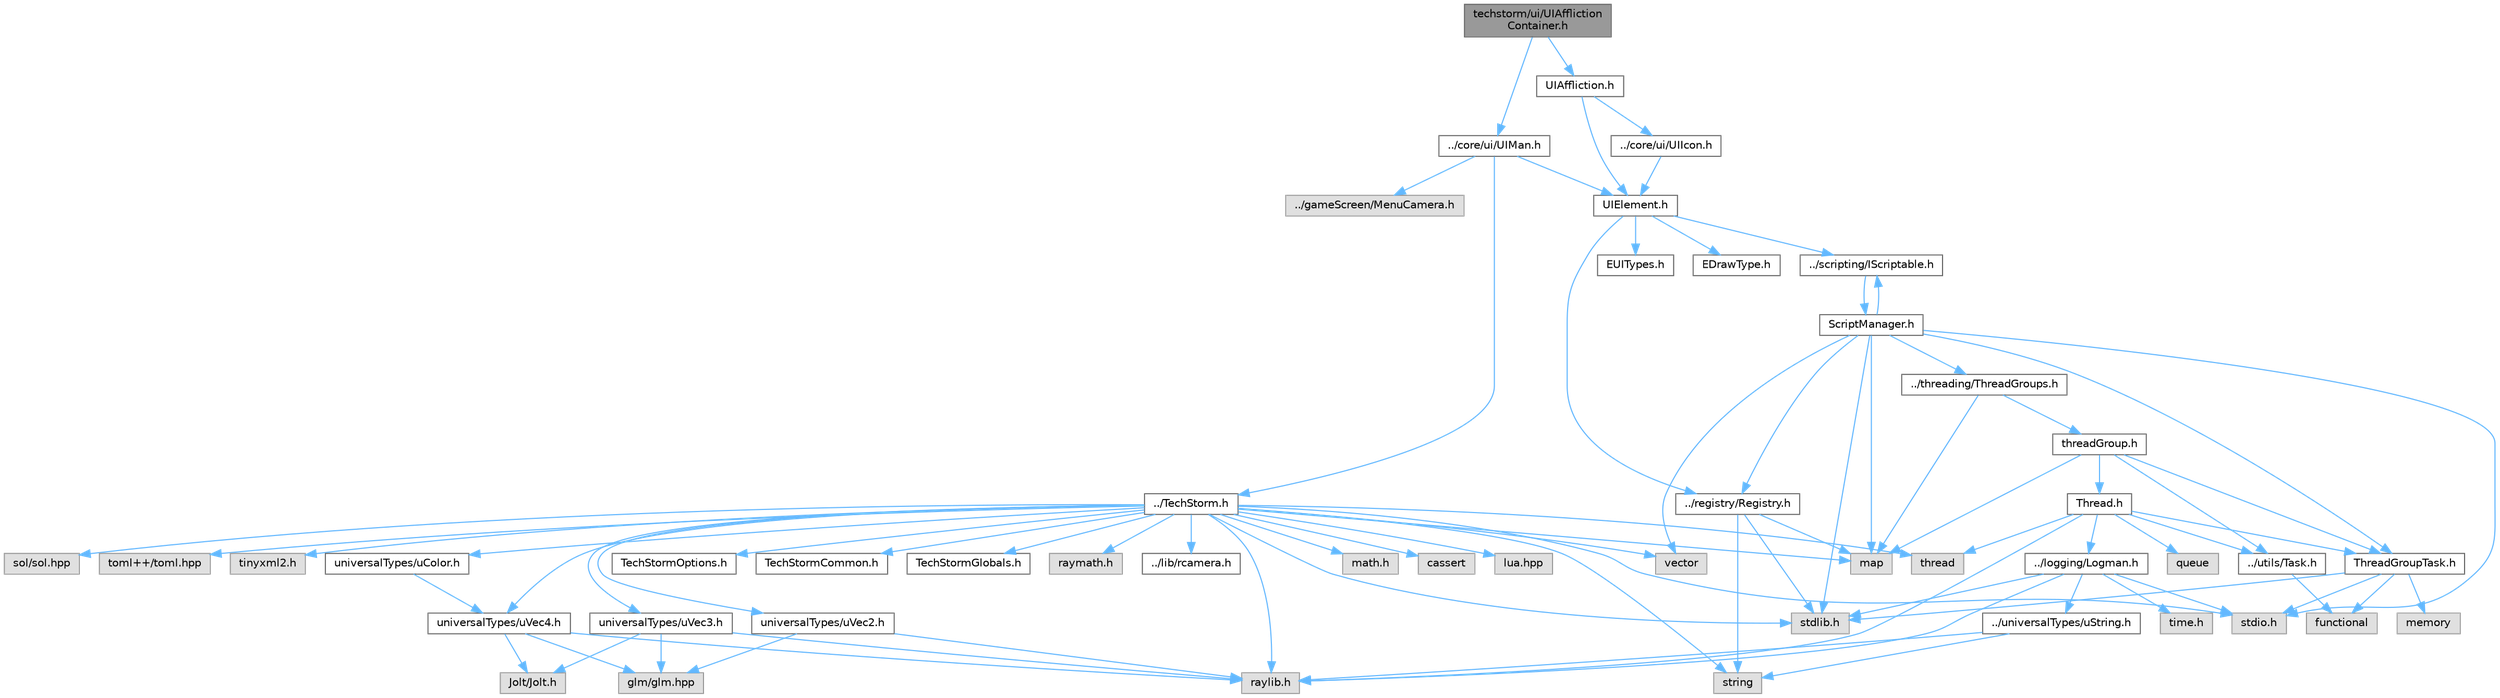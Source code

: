 digraph "techstorm/ui/UIAfflictionContainer.h"
{
 // LATEX_PDF_SIZE
  bgcolor="transparent";
  edge [fontname=Helvetica,fontsize=10,labelfontname=Helvetica,labelfontsize=10];
  node [fontname=Helvetica,fontsize=10,shape=box,height=0.2,width=0.4];
  Node1 [id="Node000001",label="techstorm/ui/UIAffliction\lContainer.h",height=0.2,width=0.4,color="gray40", fillcolor="grey60", style="filled", fontcolor="black",tooltip=" "];
  Node1 -> Node2 [id="edge1_Node000001_Node000002",color="steelblue1",style="solid",tooltip=" "];
  Node2 [id="Node000002",label="../core/ui/UIMan.h",height=0.2,width=0.4,color="grey40", fillcolor="white", style="filled",URL="$core_2ui_2_u_i_man_8h.html",tooltip=" "];
  Node2 -> Node3 [id="edge2_Node000002_Node000003",color="steelblue1",style="solid",tooltip=" "];
  Node3 [id="Node000003",label="../TechStorm.h",height=0.2,width=0.4,color="grey40", fillcolor="white", style="filled",URL="$_tech_storm_8h.html",tooltip=" "];
  Node3 -> Node4 [id="edge3_Node000003_Node000004",color="steelblue1",style="solid",tooltip=" "];
  Node4 [id="Node000004",label="TechStormOptions.h",height=0.2,width=0.4,color="grey40", fillcolor="white", style="filled",URL="$_tech_storm_options_8h.html",tooltip=" "];
  Node3 -> Node5 [id="edge4_Node000003_Node000005",color="steelblue1",style="solid",tooltip=" "];
  Node5 [id="Node000005",label="TechStormCommon.h",height=0.2,width=0.4,color="grey40", fillcolor="white", style="filled",URL="$_tech_storm_common_8h.html",tooltip=" "];
  Node3 -> Node6 [id="edge5_Node000003_Node000006",color="steelblue1",style="solid",tooltip=" "];
  Node6 [id="Node000006",label="TechStormGlobals.h",height=0.2,width=0.4,color="grey40", fillcolor="white", style="filled",URL="$_tech_storm_globals_8h.html",tooltip=" "];
  Node3 -> Node7 [id="edge6_Node000003_Node000007",color="steelblue1",style="solid",tooltip=" "];
  Node7 [id="Node000007",label="raylib.h",height=0.2,width=0.4,color="grey60", fillcolor="#E0E0E0", style="filled",tooltip=" "];
  Node3 -> Node8 [id="edge7_Node000003_Node000008",color="steelblue1",style="solid",tooltip=" "];
  Node8 [id="Node000008",label="raymath.h",height=0.2,width=0.4,color="grey60", fillcolor="#E0E0E0", style="filled",tooltip=" "];
  Node3 -> Node9 [id="edge8_Node000003_Node000009",color="steelblue1",style="solid",tooltip=" "];
  Node9 [id="Node000009",label="../lib/rcamera.h",height=0.2,width=0.4,color="grey40", fillcolor="white", style="filled",URL="$rcamera_8h.html",tooltip=" "];
  Node3 -> Node10 [id="edge9_Node000003_Node000010",color="steelblue1",style="solid",tooltip=" "];
  Node10 [id="Node000010",label="stdio.h",height=0.2,width=0.4,color="grey60", fillcolor="#E0E0E0", style="filled",tooltip=" "];
  Node3 -> Node11 [id="edge10_Node000003_Node000011",color="steelblue1",style="solid",tooltip=" "];
  Node11 [id="Node000011",label="stdlib.h",height=0.2,width=0.4,color="grey60", fillcolor="#E0E0E0", style="filled",tooltip=" "];
  Node3 -> Node12 [id="edge11_Node000003_Node000012",color="steelblue1",style="solid",tooltip=" "];
  Node12 [id="Node000012",label="vector",height=0.2,width=0.4,color="grey60", fillcolor="#E0E0E0", style="filled",tooltip=" "];
  Node3 -> Node13 [id="edge12_Node000003_Node000013",color="steelblue1",style="solid",tooltip=" "];
  Node13 [id="Node000013",label="string",height=0.2,width=0.4,color="grey60", fillcolor="#E0E0E0", style="filled",tooltip=" "];
  Node3 -> Node14 [id="edge13_Node000003_Node000014",color="steelblue1",style="solid",tooltip=" "];
  Node14 [id="Node000014",label="map",height=0.2,width=0.4,color="grey60", fillcolor="#E0E0E0", style="filled",tooltip=" "];
  Node3 -> Node15 [id="edge14_Node000003_Node000015",color="steelblue1",style="solid",tooltip=" "];
  Node15 [id="Node000015",label="thread",height=0.2,width=0.4,color="grey60", fillcolor="#E0E0E0", style="filled",tooltip=" "];
  Node3 -> Node16 [id="edge15_Node000003_Node000016",color="steelblue1",style="solid",tooltip=" "];
  Node16 [id="Node000016",label="math.h",height=0.2,width=0.4,color="grey60", fillcolor="#E0E0E0", style="filled",tooltip=" "];
  Node3 -> Node17 [id="edge16_Node000003_Node000017",color="steelblue1",style="solid",tooltip=" "];
  Node17 [id="Node000017",label="cassert",height=0.2,width=0.4,color="grey60", fillcolor="#E0E0E0", style="filled",tooltip=" "];
  Node3 -> Node18 [id="edge17_Node000003_Node000018",color="steelblue1",style="solid",tooltip=" "];
  Node18 [id="Node000018",label="lua.hpp",height=0.2,width=0.4,color="grey60", fillcolor="#E0E0E0", style="filled",tooltip=" "];
  Node3 -> Node19 [id="edge18_Node000003_Node000019",color="steelblue1",style="solid",tooltip=" "];
  Node19 [id="Node000019",label="sol/sol.hpp",height=0.2,width=0.4,color="grey60", fillcolor="#E0E0E0", style="filled",tooltip=" "];
  Node3 -> Node20 [id="edge19_Node000003_Node000020",color="steelblue1",style="solid",tooltip=" "];
  Node20 [id="Node000020",label="toml++/toml.hpp",height=0.2,width=0.4,color="grey60", fillcolor="#E0E0E0", style="filled",tooltip=" "];
  Node3 -> Node21 [id="edge20_Node000003_Node000021",color="steelblue1",style="solid",tooltip=" "];
  Node21 [id="Node000021",label="tinyxml2.h",height=0.2,width=0.4,color="grey60", fillcolor="#E0E0E0", style="filled",tooltip=" "];
  Node3 -> Node22 [id="edge21_Node000003_Node000022",color="steelblue1",style="solid",tooltip=" "];
  Node22 [id="Node000022",label="universalTypes/uVec2.h",height=0.2,width=0.4,color="grey40", fillcolor="white", style="filled",URL="$u_vec2_8h.html",tooltip=" "];
  Node22 -> Node7 [id="edge22_Node000022_Node000007",color="steelblue1",style="solid",tooltip=" "];
  Node22 -> Node23 [id="edge23_Node000022_Node000023",color="steelblue1",style="solid",tooltip=" "];
  Node23 [id="Node000023",label="glm/glm.hpp",height=0.2,width=0.4,color="grey60", fillcolor="#E0E0E0", style="filled",tooltip=" "];
  Node3 -> Node24 [id="edge24_Node000003_Node000024",color="steelblue1",style="solid",tooltip=" "];
  Node24 [id="Node000024",label="universalTypes/uVec3.h",height=0.2,width=0.4,color="grey40", fillcolor="white", style="filled",URL="$u_vec3_8h.html",tooltip=" "];
  Node24 -> Node7 [id="edge25_Node000024_Node000007",color="steelblue1",style="solid",tooltip=" "];
  Node24 -> Node25 [id="edge26_Node000024_Node000025",color="steelblue1",style="solid",tooltip=" "];
  Node25 [id="Node000025",label="Jolt/Jolt.h",height=0.2,width=0.4,color="grey60", fillcolor="#E0E0E0", style="filled",tooltip=" "];
  Node24 -> Node23 [id="edge27_Node000024_Node000023",color="steelblue1",style="solid",tooltip=" "];
  Node3 -> Node26 [id="edge28_Node000003_Node000026",color="steelblue1",style="solid",tooltip=" "];
  Node26 [id="Node000026",label="universalTypes/uVec4.h",height=0.2,width=0.4,color="grey40", fillcolor="white", style="filled",URL="$u_vec4_8h.html",tooltip=" "];
  Node26 -> Node7 [id="edge29_Node000026_Node000007",color="steelblue1",style="solid",tooltip=" "];
  Node26 -> Node25 [id="edge30_Node000026_Node000025",color="steelblue1",style="solid",tooltip=" "];
  Node26 -> Node23 [id="edge31_Node000026_Node000023",color="steelblue1",style="solid",tooltip=" "];
  Node3 -> Node27 [id="edge32_Node000003_Node000027",color="steelblue1",style="solid",tooltip=" "];
  Node27 [id="Node000027",label="universalTypes/uColor.h",height=0.2,width=0.4,color="grey40", fillcolor="white", style="filled",URL="$u_color_8h.html",tooltip=" "];
  Node27 -> Node26 [id="edge33_Node000027_Node000026",color="steelblue1",style="solid",tooltip=" "];
  Node2 -> Node28 [id="edge34_Node000002_Node000028",color="steelblue1",style="solid",tooltip=" "];
  Node28 [id="Node000028",label="../gameScreen/MenuCamera.h",height=0.2,width=0.4,color="grey60", fillcolor="#E0E0E0", style="filled",tooltip=" "];
  Node2 -> Node29 [id="edge35_Node000002_Node000029",color="steelblue1",style="solid",tooltip=" "];
  Node29 [id="Node000029",label="UIElement.h",height=0.2,width=0.4,color="grey40", fillcolor="white", style="filled",URL="$core_2ui_2_u_i_element_8h.html",tooltip=" "];
  Node29 -> Node30 [id="edge36_Node000029_Node000030",color="steelblue1",style="solid",tooltip=" "];
  Node30 [id="Node000030",label="../scripting/IScriptable.h",height=0.2,width=0.4,color="grey40", fillcolor="white", style="filled",URL="$core_2scripting_2_i_scriptable_8h.html",tooltip=" "];
  Node30 -> Node31 [id="edge37_Node000030_Node000031",color="steelblue1",style="solid",tooltip=" "];
  Node31 [id="Node000031",label="ScriptManager.h",height=0.2,width=0.4,color="grey40", fillcolor="white", style="filled",URL="$core_2scripting_2_script_manager_8h.html",tooltip=" "];
  Node31 -> Node10 [id="edge38_Node000031_Node000010",color="steelblue1",style="solid",tooltip=" "];
  Node31 -> Node11 [id="edge39_Node000031_Node000011",color="steelblue1",style="solid",tooltip=" "];
  Node31 -> Node12 [id="edge40_Node000031_Node000012",color="steelblue1",style="solid",tooltip=" "];
  Node31 -> Node14 [id="edge41_Node000031_Node000014",color="steelblue1",style="solid",tooltip=" "];
  Node31 -> Node30 [id="edge42_Node000031_Node000030",color="steelblue1",style="solid",tooltip=" "];
  Node31 -> Node32 [id="edge43_Node000031_Node000032",color="steelblue1",style="solid",tooltip=" "];
  Node32 [id="Node000032",label="../registry/Registry.h",height=0.2,width=0.4,color="grey40", fillcolor="white", style="filled",URL="$core_2registry_2_registry_8h.html",tooltip=" "];
  Node32 -> Node11 [id="edge44_Node000032_Node000011",color="steelblue1",style="solid",tooltip=" "];
  Node32 -> Node14 [id="edge45_Node000032_Node000014",color="steelblue1",style="solid",tooltip=" "];
  Node32 -> Node13 [id="edge46_Node000032_Node000013",color="steelblue1",style="solid",tooltip=" "];
  Node31 -> Node33 [id="edge47_Node000031_Node000033",color="steelblue1",style="solid",tooltip=" "];
  Node33 [id="Node000033",label="../threading/ThreadGroups.h",height=0.2,width=0.4,color="grey40", fillcolor="white", style="filled",URL="$core_2threading_2_thread_groups_8h.html",tooltip=" "];
  Node33 -> Node14 [id="edge48_Node000033_Node000014",color="steelblue1",style="solid",tooltip=" "];
  Node33 -> Node34 [id="edge49_Node000033_Node000034",color="steelblue1",style="solid",tooltip=" "];
  Node34 [id="Node000034",label="threadGroup.h",height=0.2,width=0.4,color="grey40", fillcolor="white", style="filled",URL="$core_2threading_2_thread_group_8h.html",tooltip=" "];
  Node34 -> Node35 [id="edge50_Node000034_Node000035",color="steelblue1",style="solid",tooltip=" "];
  Node35 [id="Node000035",label="Thread.h",height=0.2,width=0.4,color="grey40", fillcolor="white", style="filled",URL="$core_2threading_2_thread_8h.html",tooltip=" "];
  Node35 -> Node7 [id="edge51_Node000035_Node000007",color="steelblue1",style="solid",tooltip=" "];
  Node35 -> Node15 [id="edge52_Node000035_Node000015",color="steelblue1",style="solid",tooltip=" "];
  Node35 -> Node36 [id="edge53_Node000035_Node000036",color="steelblue1",style="solid",tooltip=" "];
  Node36 [id="Node000036",label="queue",height=0.2,width=0.4,color="grey60", fillcolor="#E0E0E0", style="filled",tooltip=" "];
  Node35 -> Node37 [id="edge54_Node000035_Node000037",color="steelblue1",style="solid",tooltip=" "];
  Node37 [id="Node000037",label="../utils/Task.h",height=0.2,width=0.4,color="grey40", fillcolor="white", style="filled",URL="$core_2utils_2_task_8h.html",tooltip=" "];
  Node37 -> Node38 [id="edge55_Node000037_Node000038",color="steelblue1",style="solid",tooltip=" "];
  Node38 [id="Node000038",label="functional",height=0.2,width=0.4,color="grey60", fillcolor="#E0E0E0", style="filled",tooltip=" "];
  Node35 -> Node39 [id="edge56_Node000035_Node000039",color="steelblue1",style="solid",tooltip=" "];
  Node39 [id="Node000039",label="../logging/Logman.h",height=0.2,width=0.4,color="grey40", fillcolor="white", style="filled",URL="$core_2logging_2_logman_8h.html",tooltip=" "];
  Node39 -> Node10 [id="edge57_Node000039_Node000010",color="steelblue1",style="solid",tooltip=" "];
  Node39 -> Node11 [id="edge58_Node000039_Node000011",color="steelblue1",style="solid",tooltip=" "];
  Node39 -> Node40 [id="edge59_Node000039_Node000040",color="steelblue1",style="solid",tooltip=" "];
  Node40 [id="Node000040",label="time.h",height=0.2,width=0.4,color="grey60", fillcolor="#E0E0E0", style="filled",tooltip=" "];
  Node39 -> Node7 [id="edge60_Node000039_Node000007",color="steelblue1",style="solid",tooltip=" "];
  Node39 -> Node41 [id="edge61_Node000039_Node000041",color="steelblue1",style="solid",tooltip=" "];
  Node41 [id="Node000041",label="../universalTypes/uString.h",height=0.2,width=0.4,color="grey40", fillcolor="white", style="filled",URL="$u_string_8h.html",tooltip=" "];
  Node41 -> Node13 [id="edge62_Node000041_Node000013",color="steelblue1",style="solid",tooltip=" "];
  Node41 -> Node7 [id="edge63_Node000041_Node000007",color="steelblue1",style="solid",tooltip=" "];
  Node35 -> Node42 [id="edge64_Node000035_Node000042",color="steelblue1",style="solid",tooltip=" "];
  Node42 [id="Node000042",label="ThreadGroupTask.h",height=0.2,width=0.4,color="grey40", fillcolor="white", style="filled",URL="$core_2threading_2_thread_group_task_8h.html",tooltip=" "];
  Node42 -> Node43 [id="edge65_Node000042_Node000043",color="steelblue1",style="solid",tooltip=" "];
  Node43 [id="Node000043",label="memory",height=0.2,width=0.4,color="grey60", fillcolor="#E0E0E0", style="filled",tooltip=" "];
  Node42 -> Node10 [id="edge66_Node000042_Node000010",color="steelblue1",style="solid",tooltip=" "];
  Node42 -> Node11 [id="edge67_Node000042_Node000011",color="steelblue1",style="solid",tooltip=" "];
  Node42 -> Node38 [id="edge68_Node000042_Node000038",color="steelblue1",style="solid",tooltip=" "];
  Node34 -> Node14 [id="edge69_Node000034_Node000014",color="steelblue1",style="solid",tooltip=" "];
  Node34 -> Node37 [id="edge70_Node000034_Node000037",color="steelblue1",style="solid",tooltip=" "];
  Node34 -> Node42 [id="edge71_Node000034_Node000042",color="steelblue1",style="solid",tooltip=" "];
  Node31 -> Node42 [id="edge72_Node000031_Node000042",color="steelblue1",style="solid",tooltip=" "];
  Node29 -> Node32 [id="edge73_Node000029_Node000032",color="steelblue1",style="solid",tooltip=" "];
  Node29 -> Node44 [id="edge74_Node000029_Node000044",color="steelblue1",style="solid",tooltip=" "];
  Node44 [id="Node000044",label="EUITypes.h",height=0.2,width=0.4,color="grey40", fillcolor="white", style="filled",URL="$core_2ui_2_e_u_i_types_8h.html",tooltip=" "];
  Node29 -> Node45 [id="edge75_Node000029_Node000045",color="steelblue1",style="solid",tooltip=" "];
  Node45 [id="Node000045",label="EDrawType.h",height=0.2,width=0.4,color="grey40", fillcolor="white", style="filled",URL="$core_2ui_2_e_draw_type_8h.html",tooltip=" "];
  Node1 -> Node46 [id="edge76_Node000001_Node000046",color="steelblue1",style="solid",tooltip=" "];
  Node46 [id="Node000046",label="UIAffliction.h",height=0.2,width=0.4,color="grey40", fillcolor="white", style="filled",URL="$_u_i_affliction_8h.html",tooltip=" "];
  Node46 -> Node29 [id="edge77_Node000046_Node000029",color="steelblue1",style="solid",tooltip=" "];
  Node46 -> Node47 [id="edge78_Node000046_Node000047",color="steelblue1",style="solid",tooltip=" "];
  Node47 [id="Node000047",label="../core/ui/UIIcon.h",height=0.2,width=0.4,color="grey40", fillcolor="white", style="filled",URL="$core_2ui_2_u_i_icon_8h.html",tooltip=" "];
  Node47 -> Node29 [id="edge79_Node000047_Node000029",color="steelblue1",style="solid",tooltip=" "];
}

